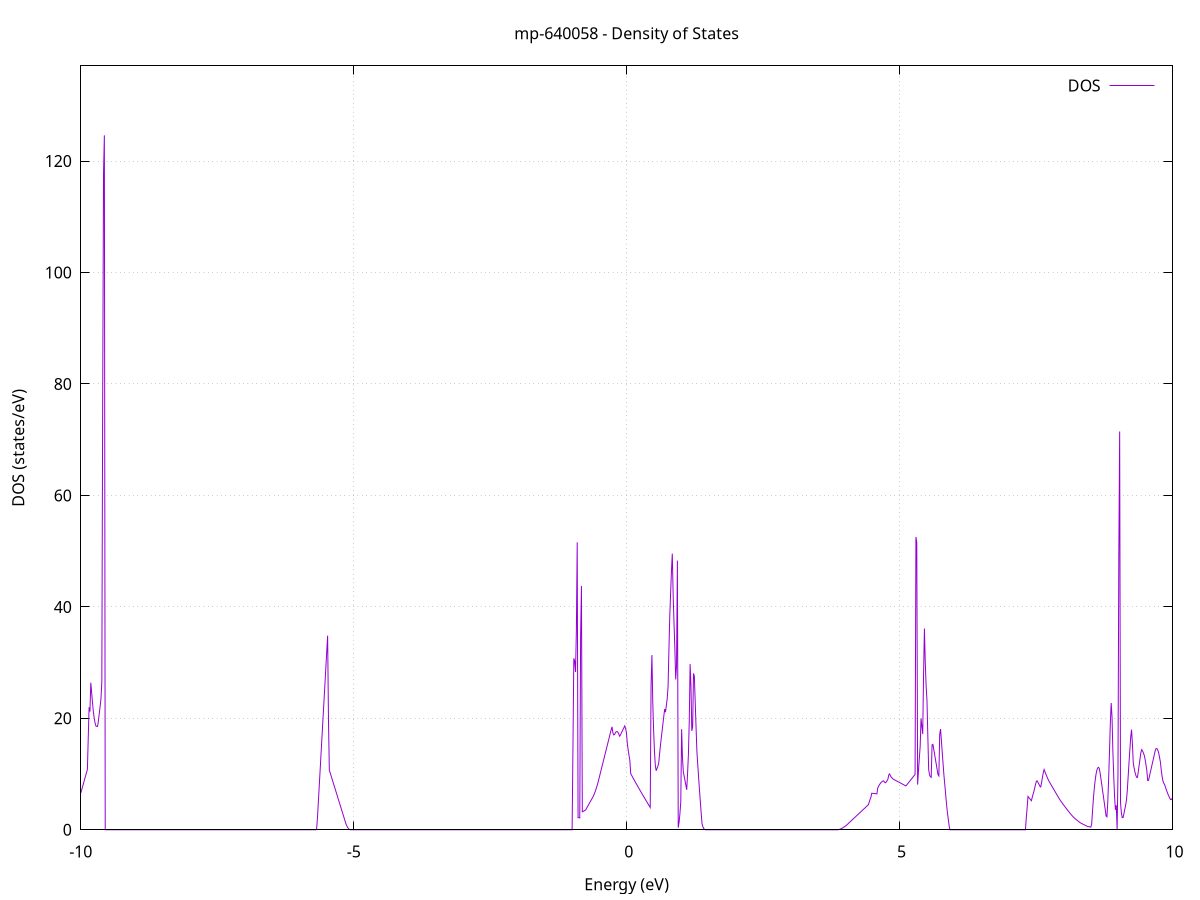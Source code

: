 set title 'mp-640058 - Density of States'
set xlabel 'Energy (eV)'
set ylabel 'DOS (states/eV)'
set grid
set xrange [-10:10]
set yrange [0:137.087]
set xzeroaxis lt -1
set terminal png size 800,600
set output 'mp-640058_dos_gnuplot.png'
plot '-' using 1:2 with lines title 'DOS'
-16.022200 0.000000
-16.006600 0.000000
-15.991100 0.000000
-15.975500 0.000000
-15.959900 0.000000
-15.944400 0.000000
-15.928800 0.000000
-15.913300 0.000000
-15.897700 0.000000
-15.882200 0.000000
-15.866600 0.000000
-15.851100 0.000000
-15.835500 0.000000
-15.820000 0.000000
-15.804400 0.000000
-15.788900 0.000000
-15.773300 0.000000
-15.757800 0.000000
-15.742200 0.000000
-15.726700 0.000000
-15.711100 0.000000
-15.695600 0.000000
-15.680000 0.000000
-15.664500 0.000000
-15.648900 0.000000
-15.633400 0.000000
-15.617800 0.000000
-15.602300 0.000000
-15.586700 0.000000
-15.571100 0.000000
-15.555600 0.000000
-15.540000 0.000000
-15.524500 0.000000
-15.508900 0.000000
-15.493400 0.000000
-15.477800 0.000000
-15.462300 0.000000
-15.446700 0.000000
-15.431200 0.000000
-15.415600 0.000000
-15.400100 0.000000
-15.384500 0.000000
-15.369000 0.000000
-15.353400 0.000000
-15.337900 0.000000
-15.322300 0.000000
-15.306800 0.000000
-15.291200 0.000000
-15.275700 0.000000
-15.260100 0.000000
-15.244600 0.000000
-15.229000 0.000000
-15.213500 0.000000
-15.197900 0.000000
-15.182300 0.000000
-15.166800 0.000000
-15.151200 0.000000
-15.135700 0.000000
-15.120100 0.000000
-15.104600 0.000000
-15.089000 0.000000
-15.073500 0.000000
-15.057900 0.000000
-15.042400 0.000000
-15.026800 0.000000
-15.011300 0.000000
-14.995700 0.000000
-14.980200 0.000000
-14.964600 0.000000
-14.949100 0.000000
-14.933500 0.000000
-14.918000 0.000000
-14.902400 0.000000
-14.886900 0.000000
-14.871300 0.000000
-14.855800 0.000000
-14.840200 0.000000
-14.824600 0.000000
-14.809100 0.000000
-14.793500 0.000000
-14.778000 0.000000
-14.762400 0.000000
-14.746900 0.000000
-14.731300 0.000000
-14.715800 0.000000
-14.700200 0.000000
-14.684700 0.000000
-14.669100 0.000000
-14.653600 0.000000
-14.638000 0.000000
-14.622500 0.000000
-14.606900 340.715000
-14.591400 213.212300
-14.575800 320.859200
-14.560300 319.865300
-14.544700 0.000000
-14.529200 0.000000
-14.513600 0.000000
-14.498100 0.000000
-14.482500 0.000000
-14.467000 0.000000
-14.451400 0.000000
-14.435800 0.000000
-14.420300 0.000000
-14.404700 0.000000
-14.389200 0.000000
-14.373600 0.000000
-14.358100 0.000000
-14.342500 0.000000
-14.327000 0.000000
-14.311400 0.000000
-14.295900 0.000000
-14.280300 0.000000
-14.264800 0.000000
-14.249200 0.000000
-14.233700 0.000000
-14.218100 0.000000
-14.202600 0.000000
-14.187000 0.000000
-14.171500 0.000000
-14.155900 0.000000
-14.140400 0.000000
-14.124800 0.000000
-14.109300 0.000000
-14.093700 0.000000
-14.078200 0.000000
-14.062600 0.000000
-14.047000 0.000000
-14.031500 0.000000
-14.015900 0.000000
-14.000400 0.000000
-13.984800 0.000000
-13.969300 0.000000
-13.953700 0.000000
-13.938200 0.000000
-13.922600 0.000000
-13.907100 0.000000
-13.891500 0.000000
-13.876000 0.000000
-13.860400 0.000000
-13.844900 0.000000
-13.829300 0.000000
-13.813800 0.000000
-13.798200 0.000000
-13.782700 0.000000
-13.767100 0.000000
-13.751600 0.000000
-13.736000 0.000000
-13.720500 0.000000
-13.704900 0.000000
-13.689400 0.000000
-13.673800 0.000000
-13.658200 0.000000
-13.642700 0.000000
-13.627100 0.000000
-13.611600 0.000000
-13.596000 0.000000
-13.580500 0.000000
-13.564900 0.000000
-13.549400 0.000000
-13.533800 0.000000
-13.518300 0.000000
-13.502700 0.000000
-13.487200 0.000000
-13.471600 0.000000
-13.456100 0.000000
-13.440500 0.000000
-13.425000 0.000000
-13.409400 0.000000
-13.393900 0.000000
-13.378300 0.000000
-13.362800 0.000000
-13.347200 0.000000
-13.331700 0.000000
-13.316100 0.000000
-13.300600 0.000000
-13.285000 0.000000
-13.269400 0.000000
-13.253900 0.000000
-13.238300 0.000000
-13.222800 0.000000
-13.207200 0.000000
-13.191700 0.000000
-13.176100 0.000000
-13.160600 0.000000
-13.145000 0.000000
-13.129500 0.000000
-13.113900 0.000000
-13.098400 0.000000
-13.082800 0.000000
-13.067300 0.000000
-13.051700 0.000000
-13.036200 0.000000
-13.020600 0.000000
-13.005100 0.000000
-12.989500 0.000000
-12.974000 0.000000
-12.958400 0.000000
-12.942900 0.000000
-12.927300 0.000000
-12.911800 0.000000
-12.896200 0.000000
-12.880600 0.000000
-12.865100 0.000000
-12.849500 0.000000
-12.834000 0.000000
-12.818400 0.000000
-12.802900 0.000000
-12.787300 0.000000
-12.771800 0.000000
-12.756200 0.000000
-12.740700 0.000000
-12.725100 0.000000
-12.709600 0.000000
-12.694000 0.000000
-12.678500 0.000000
-12.662900 0.000000
-12.647400 0.000000
-12.631800 0.000000
-12.616300 0.000000
-12.600700 0.000000
-12.585200 0.000000
-12.569600 0.000000
-12.554100 0.000000
-12.538500 0.000000
-12.522900 0.000000
-12.507400 0.000000
-12.491800 0.000000
-12.476300 0.000000
-12.460700 0.000000
-12.445200 0.000000
-12.429600 0.000000
-12.414100 0.000000
-12.398500 0.000000
-12.383000 0.000000
-12.367400 0.000000
-12.351900 0.000000
-12.336300 0.000000
-12.320800 0.000000
-12.305200 0.000000
-12.289700 0.000000
-12.274100 0.000000
-12.258600 0.000000
-12.243000 0.000000
-12.227500 0.000000
-12.211900 0.000000
-12.196400 0.000000
-12.180800 0.000000
-12.165300 0.000000
-12.149700 0.000000
-12.134100 0.000000
-12.118600 0.000000
-12.103000 0.000000
-12.087500 0.000000
-12.071900 0.000000
-12.056400 0.000000
-12.040800 0.000000
-12.025300 0.000000
-12.009700 0.000000
-11.994200 0.000000
-11.978600 0.000000
-11.963100 0.000000
-11.947500 0.000000
-11.932000 0.000000
-11.916400 0.000000
-11.900900 0.000000
-11.885300 0.000000
-11.869800 0.000000
-11.854200 0.000000
-11.838700 0.000000
-11.823100 0.000000
-11.807600 0.000000
-11.792000 0.000000
-11.776500 0.000000
-11.760900 0.000000
-11.745300 0.000000
-11.729800 0.000000
-11.714200 0.000000
-11.698700 0.000000
-11.683100 0.000000
-11.667600 0.000000
-11.652000 0.000000
-11.636500 0.000000
-11.620900 0.000000
-11.605400 0.000000
-11.589800 0.000000
-11.574300 0.000000
-11.558700 0.000000
-11.543200 0.000000
-11.527600 0.000000
-11.512100 0.000000
-11.496500 0.000000
-11.481000 0.000000
-11.465400 0.000000
-11.449900 0.000000
-11.434300 0.000000
-11.418800 0.000000
-11.403200 0.000000
-11.387700 0.000000
-11.372100 0.000000
-11.356500 0.000000
-11.341000 0.000000
-11.325400 0.000000
-11.309900 0.000000
-11.294300 0.000000
-11.278800 0.000000
-11.263200 0.000000
-11.247700 0.000000
-11.232100 0.000000
-11.216600 0.000000
-11.201000 0.000000
-11.185500 0.000000
-11.169900 0.000000
-11.154400 0.000000
-11.138800 0.000000
-11.123300 0.000000
-11.107700 0.000000
-11.092200 0.000000
-11.076600 0.000000
-11.061100 0.000000
-11.045500 0.000000
-11.030000 0.000000
-11.014400 0.000000
-10.998900 0.000000
-10.983300 0.000000
-10.967700 0.000000
-10.952200 0.000000
-10.936600 0.000000
-10.921100 0.000000
-10.905500 0.000000
-10.890000 0.000000
-10.874400 0.000000
-10.858900 0.000000
-10.843300 0.000000
-10.827800 0.000000
-10.812200 0.000000
-10.796700 0.000000
-10.781100 0.000000
-10.765600 0.000000
-10.750000 0.000000
-10.734500 0.000000
-10.718900 0.000000
-10.703400 0.000000
-10.687800 0.000000
-10.672300 0.000000
-10.656700 0.000000
-10.641200 0.000000
-10.625600 0.000000
-10.610000 0.000000
-10.594500 0.000000
-10.578900 0.000000
-10.563400 0.000000
-10.547800 0.000000
-10.532300 0.000000
-10.516700 0.000000
-10.501200 0.000000
-10.485600 0.000000
-10.470100 0.000000
-10.454500 0.000000
-10.439000 0.000000
-10.423400 0.000000
-10.407900 0.000000
-10.392300 0.000000
-10.376800 0.000000
-10.361200 0.000000
-10.345700 0.000000
-10.330100 0.000000
-10.314600 0.000000
-10.299000 0.000000
-10.283500 0.000000
-10.267900 0.000000
-10.252400 0.000000
-10.236800 0.000000
-10.221200 0.009400
-10.205700 0.166100
-10.190100 0.380100
-10.174600 0.697700
-10.159000 1.081800
-10.143500 1.598500
-10.127900 2.140600
-10.112400 2.682800
-10.096800 3.225000
-10.081300 3.767200
-10.065700 4.309500
-10.050200 4.851800
-10.034600 5.394200
-10.019100 5.936600
-10.003500 6.479100
-9.988000 7.021600
-9.972400 7.564200
-9.956900 8.106800
-9.941300 8.649500
-9.925800 9.192200
-9.910200 9.735000
-9.894700 10.277800
-9.879100 10.820700
-9.863600 16.465700
-9.848000 21.974600
-9.832400 21.214500
-9.816900 26.386900
-9.801300 24.622900
-9.785800 22.858700
-9.770200 21.230800
-9.754700 20.089000
-9.739100 19.211200
-9.723600 18.640800
-9.708000 18.541300
-9.692500 18.547200
-9.676900 19.565900
-9.661400 20.864600
-9.645800 22.168700
-9.630300 23.478200
-9.614700 26.509400
-9.599200 76.275800
-9.583600 117.844800
-9.568100 124.624400
-9.552500 0.000000
-9.537000 0.000000
-9.521400 0.000000
-9.505900 0.000000
-9.490300 0.000000
-9.474800 0.000000
-9.459200 0.000000
-9.443600 0.000000
-9.428100 0.000000
-9.412500 0.000000
-9.397000 0.000000
-9.381400 0.000000
-9.365900 0.000000
-9.350300 0.000000
-9.334800 0.000000
-9.319200 0.000000
-9.303700 0.000000
-9.288100 0.000000
-9.272600 0.000000
-9.257000 0.000000
-9.241500 0.000000
-9.225900 0.000000
-9.210400 0.000000
-9.194800 0.000000
-9.179300 0.000000
-9.163700 0.000000
-9.148200 0.000000
-9.132600 0.000000
-9.117100 0.000000
-9.101500 0.000000
-9.086000 0.000000
-9.070400 0.000000
-9.054800 0.000000
-9.039300 0.000000
-9.023700 0.000000
-9.008200 0.000000
-8.992600 0.000000
-8.977100 0.000000
-8.961500 0.000000
-8.946000 0.000000
-8.930400 0.000000
-8.914900 0.000000
-8.899300 0.000000
-8.883800 0.000000
-8.868200 0.000000
-8.852700 0.000000
-8.837100 0.000000
-8.821600 0.000000
-8.806000 0.000000
-8.790500 0.000000
-8.774900 0.000000
-8.759400 0.000000
-8.743800 0.000000
-8.728300 0.000000
-8.712700 0.000000
-8.697100 0.000000
-8.681600 0.000000
-8.666000 0.000000
-8.650500 0.000000
-8.634900 0.000000
-8.619400 0.000000
-8.603800 0.000000
-8.588300 0.000000
-8.572700 0.000000
-8.557200 0.000000
-8.541600 0.000000
-8.526100 0.000000
-8.510500 0.000000
-8.495000 0.000000
-8.479400 0.000000
-8.463900 0.000000
-8.448300 0.000000
-8.432800 0.000000
-8.417200 0.000000
-8.401700 0.000000
-8.386100 0.000000
-8.370600 0.000000
-8.355000 0.000000
-8.339500 0.000000
-8.323900 0.000000
-8.308300 0.000000
-8.292800 0.000000
-8.277200 0.000000
-8.261700 0.000000
-8.246100 0.000000
-8.230600 0.000000
-8.215000 0.000000
-8.199500 0.000000
-8.183900 0.000000
-8.168400 0.000000
-8.152800 0.000000
-8.137300 0.000000
-8.121700 0.000000
-8.106200 0.000000
-8.090600 0.000000
-8.075100 0.000000
-8.059500 0.000000
-8.044000 0.000000
-8.028400 0.000000
-8.012900 0.000000
-7.997300 0.000000
-7.981800 0.000000
-7.966200 0.000000
-7.950700 0.000000
-7.935100 0.000000
-7.919500 0.000000
-7.904000 0.000000
-7.888400 0.000000
-7.872900 0.000000
-7.857300 0.000000
-7.841800 0.000000
-7.826200 0.000000
-7.810700 0.000000
-7.795100 0.000000
-7.779600 0.000000
-7.764000 0.000000
-7.748500 0.000000
-7.732900 0.000000
-7.717400 0.000000
-7.701800 0.000000
-7.686300 0.000000
-7.670700 0.000000
-7.655200 0.000000
-7.639600 0.000000
-7.624100 0.000000
-7.608500 0.000000
-7.593000 0.000000
-7.577400 0.000000
-7.561900 0.000000
-7.546300 0.000000
-7.530700 0.000000
-7.515200 0.000000
-7.499600 0.000000
-7.484100 0.000000
-7.468500 0.000000
-7.453000 0.000000
-7.437400 0.000000
-7.421900 0.000000
-7.406300 0.000000
-7.390800 0.000000
-7.375200 0.000000
-7.359700 0.000000
-7.344100 0.000000
-7.328600 0.000000
-7.313000 0.000000
-7.297500 0.000000
-7.281900 0.000000
-7.266400 0.000000
-7.250800 0.000000
-7.235300 0.000000
-7.219700 0.000000
-7.204200 0.000000
-7.188600 0.000000
-7.173100 0.000000
-7.157500 0.000000
-7.141900 0.000000
-7.126400 0.000000
-7.110800 0.000000
-7.095300 0.000000
-7.079700 0.000000
-7.064200 0.000000
-7.048600 0.000000
-7.033100 0.000000
-7.017500 0.000000
-7.002000 0.000000
-6.986400 0.000000
-6.970900 0.000000
-6.955300 0.000000
-6.939800 0.000000
-6.924200 0.000000
-6.908700 0.000000
-6.893100 0.000000
-6.877600 0.000000
-6.862000 0.000000
-6.846500 0.000000
-6.830900 0.000000
-6.815400 0.000000
-6.799800 0.000000
-6.784200 0.000000
-6.768700 0.000000
-6.753100 0.000000
-6.737600 0.000000
-6.722000 0.000000
-6.706500 0.000000
-6.690900 0.000000
-6.675400 0.000000
-6.659800 0.000000
-6.644300 0.000000
-6.628700 0.000000
-6.613200 0.000000
-6.597600 0.000000
-6.582100 0.000000
-6.566500 0.000000
-6.551000 0.000000
-6.535400 0.000000
-6.519900 0.000000
-6.504300 0.000000
-6.488800 0.000000
-6.473200 0.000000
-6.457700 0.000000
-6.442100 0.000000
-6.426600 0.000000
-6.411000 0.000000
-6.395400 0.000000
-6.379900 0.000000
-6.364300 0.000000
-6.348800 0.000000
-6.333200 0.000000
-6.317700 0.000000
-6.302100 0.000000
-6.286600 0.000000
-6.271000 0.000000
-6.255500 0.000000
-6.239900 0.000000
-6.224400 0.000000
-6.208800 0.000000
-6.193300 0.000000
-6.177700 0.000000
-6.162200 0.000000
-6.146600 0.000000
-6.131100 0.000000
-6.115500 0.000000
-6.100000 0.000000
-6.084400 0.000000
-6.068900 0.000000
-6.053300 0.000000
-6.037800 0.000000
-6.022200 0.000000
-6.006600 0.000000
-5.991100 0.000000
-5.975500 0.000000
-5.960000 0.000000
-5.944400 0.000000
-5.928900 0.000000
-5.913300 0.000000
-5.897800 0.000000
-5.882200 0.000000
-5.866700 0.000000
-5.851100 0.000000
-5.835600 0.000000
-5.820000 0.000000
-5.804500 0.000000
-5.788900 0.000000
-5.773400 0.000000
-5.757800 0.000000
-5.742300 0.000000
-5.726700 0.000000
-5.711200 0.000000
-5.695600 0.000000
-5.680100 0.133400
-5.664500 2.073100
-5.649000 4.803900
-5.633400 7.534700
-5.617800 10.265400
-5.602300 12.996200
-5.586700 15.726900
-5.571200 18.457700
-5.555600 21.188400
-5.540100 23.919200
-5.524500 26.649900
-5.509000 29.380700
-5.493400 32.111400
-5.477900 34.842200
-5.462300 19.597200
-5.446800 10.710400
-5.431200 10.217100
-5.415700 9.723700
-5.400100 9.230500
-5.384600 8.737300
-5.369000 8.244200
-5.353500 7.751100
-5.337900 7.258100
-5.322400 6.765200
-5.306800 6.272300
-5.291300 5.779500
-5.275700 5.286700
-5.260200 4.794000
-5.244600 4.301400
-5.229000 3.808800
-5.213500 3.316300
-5.197900 2.823900
-5.182400 2.331500
-5.166800 1.839200
-5.151300 1.346900
-5.135700 0.889900
-5.120200 0.586500
-5.104600 0.320400
-5.089100 0.143100
-5.073500 0.020400
-5.058000 0.000000
-5.042400 0.000000
-5.026900 0.000000
-5.011300 0.000000
-4.995800 0.000000
-4.980200 0.000000
-4.964700 0.000000
-4.949100 0.000000
-4.933600 0.000000
-4.918000 0.000000
-4.902500 0.000000
-4.886900 0.000000
-4.871400 0.000000
-4.855800 0.000000
-4.840200 0.000000
-4.824700 0.000000
-4.809100 0.000000
-4.793600 0.000000
-4.778000 0.000000
-4.762500 0.000000
-4.746900 0.000000
-4.731400 0.000000
-4.715800 0.000000
-4.700300 0.000000
-4.684700 0.000000
-4.669200 0.000000
-4.653600 0.000000
-4.638100 0.000000
-4.622500 0.000000
-4.607000 0.000000
-4.591400 0.000000
-4.575900 0.000000
-4.560300 0.000000
-4.544800 0.000000
-4.529200 0.000000
-4.513700 0.000000
-4.498100 0.000000
-4.482500 0.000000
-4.467000 0.000000
-4.451400 0.000000
-4.435900 0.000000
-4.420300 0.000000
-4.404800 0.000000
-4.389200 0.000000
-4.373700 0.000000
-4.358100 0.000000
-4.342600 0.000000
-4.327000 0.000000
-4.311500 0.000000
-4.295900 0.000000
-4.280400 0.000000
-4.264800 0.000000
-4.249300 0.000000
-4.233700 0.000000
-4.218200 0.000000
-4.202600 0.000000
-4.187100 0.000000
-4.171500 0.000000
-4.156000 0.000000
-4.140400 0.000000
-4.124900 0.000000
-4.109300 0.000000
-4.093700 0.000000
-4.078200 0.000000
-4.062600 0.000000
-4.047100 0.000000
-4.031500 0.000000
-4.016000 0.000000
-4.000400 0.000000
-3.984900 0.000000
-3.969300 0.000000
-3.953800 0.000000
-3.938200 0.000000
-3.922700 0.000000
-3.907100 0.000000
-3.891600 0.000000
-3.876000 0.000000
-3.860500 0.000000
-3.844900 0.000000
-3.829400 0.000000
-3.813800 0.000000
-3.798300 0.000000
-3.782700 0.000000
-3.767200 0.000000
-3.751600 0.000000
-3.736100 0.000000
-3.720500 0.000000
-3.704900 0.000000
-3.689400 0.000000
-3.673800 0.000000
-3.658300 0.000000
-3.642700 0.000000
-3.627200 0.000000
-3.611600 0.000000
-3.596100 0.000000
-3.580500 0.000000
-3.565000 0.000000
-3.549400 0.000000
-3.533900 0.000000
-3.518300 0.000000
-3.502800 0.000000
-3.487200 0.000000
-3.471700 0.000000
-3.456100 0.000000
-3.440600 0.000000
-3.425000 0.000000
-3.409500 0.000000
-3.393900 0.000000
-3.378400 0.000000
-3.362800 0.000000
-3.347300 0.000000
-3.331700 0.000000
-3.316100 0.000000
-3.300600 0.000000
-3.285000 0.000000
-3.269500 0.000000
-3.253900 0.000000
-3.238400 0.000000
-3.222800 0.000000
-3.207300 0.000000
-3.191700 0.000000
-3.176200 0.000000
-3.160600 0.000000
-3.145100 0.000000
-3.129500 0.000000
-3.114000 0.000000
-3.098400 0.000000
-3.082900 0.000000
-3.067300 0.000000
-3.051800 0.000000
-3.036200 0.000000
-3.020700 0.000000
-3.005100 0.000000
-2.989600 0.000000
-2.974000 0.000000
-2.958500 0.000000
-2.942900 0.000000
-2.927300 0.000000
-2.911800 0.000000
-2.896200 0.000000
-2.880700 0.000000
-2.865100 0.000000
-2.849600 0.000000
-2.834000 0.000000
-2.818500 0.000000
-2.802900 0.000000
-2.787400 0.000000
-2.771800 0.000000
-2.756300 0.000000
-2.740700 0.000000
-2.725200 0.000000
-2.709600 0.000000
-2.694100 0.000000
-2.678500 0.000000
-2.663000 0.000000
-2.647400 0.000000
-2.631900 0.000000
-2.616300 0.000000
-2.600800 0.000000
-2.585200 0.000000
-2.569600 0.000000
-2.554100 0.000000
-2.538500 0.000000
-2.523000 0.000000
-2.507400 0.000000
-2.491900 0.000000
-2.476300 0.000000
-2.460800 0.000000
-2.445200 0.000000
-2.429700 0.000000
-2.414100 0.000000
-2.398600 0.000000
-2.383000 0.000000
-2.367500 0.000000
-2.351900 0.000000
-2.336400 0.000000
-2.320800 0.000000
-2.305300 0.000000
-2.289700 0.000000
-2.274200 0.000000
-2.258600 0.000000
-2.243100 0.000000
-2.227500 0.000000
-2.212000 0.000000
-2.196400 0.000000
-2.180800 0.000000
-2.165300 0.000000
-2.149700 0.000000
-2.134200 0.000000
-2.118600 0.000000
-2.103100 0.000000
-2.087500 0.000000
-2.072000 0.000000
-2.056400 0.000000
-2.040900 0.000000
-2.025300 0.000000
-2.009800 0.000000
-1.994200 0.000000
-1.978700 0.000000
-1.963100 0.000000
-1.947600 0.000000
-1.932000 0.000000
-1.916500 0.000000
-1.900900 0.000000
-1.885400 0.000000
-1.869800 0.000000
-1.854300 0.000000
-1.838700 0.000000
-1.823200 0.000000
-1.807600 0.000000
-1.792000 0.000000
-1.776500 0.000000
-1.760900 0.000000
-1.745400 0.000000
-1.729800 0.000000
-1.714300 0.000000
-1.698700 0.000000
-1.683200 0.000000
-1.667600 0.000000
-1.652100 0.000000
-1.636500 0.000000
-1.621000 0.000000
-1.605400 0.000000
-1.589900 0.000000
-1.574300 0.000000
-1.558800 0.000000
-1.543200 0.000000
-1.527700 0.000000
-1.512100 0.000000
-1.496600 0.000000
-1.481000 0.000000
-1.465500 0.000000
-1.449900 0.000000
-1.434400 0.000000
-1.418800 0.000000
-1.403200 0.000000
-1.387700 0.000000
-1.372100 0.000000
-1.356600 0.000000
-1.341000 0.000000
-1.325500 0.000000
-1.309900 0.000000
-1.294400 0.000000
-1.278800 0.000000
-1.263300 0.000000
-1.247700 0.000000
-1.232200 0.000000
-1.216600 0.000000
-1.201100 0.000000
-1.185500 0.000000
-1.170000 0.000000
-1.154400 0.000000
-1.138900 0.000000
-1.123300 0.000000
-1.107800 0.000000
-1.092200 0.000000
-1.076700 0.000000
-1.061100 0.000000
-1.045600 0.000000
-1.030000 0.000000
-1.014400 0.000000
-0.998900 0.000000
-0.983300 15.047100
-0.967800 30.769700
-0.952200 30.275200
-0.936700 28.318600
-0.921100 35.659100
-0.905600 51.577900
-0.890000 2.189800
-0.874500 2.158700
-0.858900 2.127600
-0.843400 34.897200
-0.827800 43.759900
-0.812300 3.233100
-0.796700 3.309500
-0.781200 3.385900
-0.765600 3.462300
-0.750100 3.578800
-0.734500 3.850500
-0.719000 4.122200
-0.703400 4.393900
-0.687900 4.665400
-0.672300 4.936800
-0.656700 5.208100
-0.641200 5.479400
-0.625600 5.750600
-0.610100 6.021600
-0.594500 6.400900
-0.579000 6.780600
-0.563400 7.224100
-0.547900 7.717700
-0.532300 8.211200
-0.516800 8.799200
-0.501200 9.410000
-0.485700 10.020700
-0.470100 10.631200
-0.454600 11.241700
-0.439000 11.852000
-0.423500 12.462200
-0.407900 13.072300
-0.392400 13.682300
-0.376800 14.292200
-0.361300 14.901900
-0.345700 15.511500
-0.330200 16.121100
-0.314600 16.730500
-0.299100 17.339700
-0.283500 17.948900
-0.267900 18.473700
-0.252400 17.416900
-0.236800 17.021800
-0.221300 17.084300
-0.205700 17.426900
-0.190200 17.601400
-0.174600 17.616100
-0.159100 17.470900
-0.143500 17.166000
-0.128000 16.794000
-0.112400 17.047600
-0.096900 17.366100
-0.081300 17.684500
-0.065800 18.002900
-0.050200 18.321300
-0.034700 18.639700
-0.019100 18.194500
-0.003600 17.404200
0.012000 15.532600
0.027500 14.360600
0.043100 13.345000
0.058600 12.483200
0.074200 10.086400
0.089700 9.802700
0.105300 9.519000
0.120900 9.237700
0.136400 8.961700
0.152000 8.687900
0.167500 8.416400
0.183100 8.147100
0.198600 7.879800
0.214200 7.613400
0.229700 7.348100
0.245300 7.083800
0.260800 6.820600
0.276400 6.558500
0.291900 6.297400
0.307500 6.037400
0.323000 5.778400
0.338600 5.521200
0.354100 5.268200
0.369700 5.015200
0.385200 4.762200
0.400800 4.509200
0.416300 4.256100
0.431900 4.003100
0.447400 25.910500
0.463000 31.356600
0.478500 22.900700
0.494100 17.885100
0.509700 14.107300
0.525200 11.568100
0.540800 10.587600
0.556300 11.009900
0.571900 11.428000
0.587400 11.922700
0.603000 13.606400
0.618500 15.056100
0.634100 16.428100
0.649600 17.749300
0.665200 19.061100
0.680700 20.361400
0.696300 21.668700
0.711800 21.101500
0.727400 22.319400
0.742900 23.531900
0.758500 25.626000
0.774000 32.050800
0.789600 38.229100
0.805100 42.326300
0.820700 46.352000
0.836200 49.552400
0.851800 42.257300
0.867300 37.192000
0.882900 32.734500
0.898500 26.974700
0.914000 29.507800
0.929600 48.306200
0.945100 0.382700
0.960700 1.348600
0.976200 2.903500
0.991800 5.047400
1.007300 18.044900
1.022900 12.877300
1.038400 10.417100
1.054000 9.604400
1.069500 8.798900
1.085100 7.991400
1.100600 7.182000
1.116200 10.115300
1.131700 13.541500
1.147300 19.609200
1.162800 29.735400
1.178400 25.704200
1.193900 17.750700
1.209500 18.488700
1.225000 28.062500
1.240600 27.553700
1.256200 22.917600
1.271700 18.352100
1.287300 13.994700
1.302800 11.653700
1.318400 9.394400
1.333900 7.216900
1.349500 5.118600
1.365000 3.079000
1.380600 1.114400
1.396100 0.550900
1.411700 0.258100
1.427200 0.042000
1.442800 0.000000
1.458300 0.000000
1.473900 0.000000
1.489400 0.000000
1.505000 0.000000
1.520500 0.000000
1.536100 0.000000
1.551600 0.000000
1.567200 0.000000
1.582700 0.000000
1.598300 0.000000
1.613800 0.000000
1.629400 0.000000
1.645000 0.000000
1.660500 0.000000
1.676100 0.000000
1.691600 0.000000
1.707200 0.000000
1.722700 0.000000
1.738300 0.000000
1.753800 0.000000
1.769400 0.000000
1.784900 0.000000
1.800500 0.000000
1.816000 0.000000
1.831600 0.000000
1.847100 0.000000
1.862700 0.000000
1.878200 0.000000
1.893800 0.000000
1.909300 0.000000
1.924900 0.000000
1.940400 0.000000
1.956000 0.000000
1.971500 0.000000
1.987100 0.000000
2.002600 0.000000
2.018200 0.000000
2.033800 0.000000
2.049300 0.000000
2.064900 0.000000
2.080400 0.000000
2.096000 0.000000
2.111500 0.000000
2.127100 0.000000
2.142600 0.000000
2.158200 0.000000
2.173700 0.000000
2.189300 0.000000
2.204800 0.000000
2.220400 0.000000
2.235900 0.000000
2.251500 0.000000
2.267000 0.000000
2.282600 0.000000
2.298100 0.000000
2.313700 0.000000
2.329200 0.000000
2.344800 0.000000
2.360300 0.000000
2.375900 0.000000
2.391400 0.000000
2.407000 0.000000
2.422600 0.000000
2.438100 0.000000
2.453700 0.000000
2.469200 0.000000
2.484800 0.000000
2.500300 0.000000
2.515900 0.000000
2.531400 0.000000
2.547000 0.000000
2.562500 0.000000
2.578100 0.000000
2.593600 0.000000
2.609200 0.000000
2.624700 0.000000
2.640300 0.000000
2.655800 0.000000
2.671400 0.000000
2.686900 0.000000
2.702500 0.000000
2.718000 0.000000
2.733600 0.000000
2.749100 0.000000
2.764700 0.000000
2.780200 0.000000
2.795800 0.000000
2.811400 0.000000
2.826900 0.000000
2.842500 0.000000
2.858000 0.000000
2.873600 0.000000
2.889100 0.000000
2.904700 0.000000
2.920200 0.000000
2.935800 0.000000
2.951300 0.000000
2.966900 0.000000
2.982400 0.000000
2.998000 0.000000
3.013500 0.000000
3.029100 0.000000
3.044600 0.000000
3.060200 0.000000
3.075700 0.000000
3.091300 0.000000
3.106800 0.000000
3.122400 0.000000
3.137900 0.000000
3.153500 0.000000
3.169000 0.000000
3.184600 0.000000
3.200200 0.000000
3.215700 0.000000
3.231300 0.000000
3.246800 0.000000
3.262400 0.000000
3.277900 0.000000
3.293500 0.000000
3.309000 0.000000
3.324600 0.000000
3.340100 0.000000
3.355700 0.000000
3.371200 0.000000
3.386800 0.000000
3.402300 0.000000
3.417900 0.000000
3.433400 0.000000
3.449000 0.000000
3.464500 0.000000
3.480100 0.000000
3.495600 0.000000
3.511200 0.000000
3.526700 0.000000
3.542300 0.000000
3.557900 0.000000
3.573400 0.000000
3.589000 0.000000
3.604500 0.000000
3.620100 0.000000
3.635600 0.000000
3.651200 0.000000
3.666700 0.000000
3.682300 0.000000
3.697800 0.000000
3.713400 0.000000
3.728900 0.000000
3.744500 0.000000
3.760000 0.000000
3.775600 0.000000
3.791100 0.000000
3.806700 0.000000
3.822200 0.000000
3.837800 0.000000
3.853300 0.000000
3.868900 0.000000
3.884400 0.027700
3.900000 0.073900
3.915500 0.135300
3.931100 0.204300
3.946700 0.280600
3.962200 0.364400
3.977800 0.467700
3.993300 0.574600
4.008900 0.681300
4.024400 0.793700
4.040000 0.928200
4.055500 1.071400
4.071100 1.214500
4.086600 1.357500
4.102200 1.500500
4.117700 1.643500
4.133300 1.786400
4.148800 1.929200
4.164400 2.072000
4.179900 2.214700
4.195500 2.357400
4.211000 2.500100
4.226600 2.642600
4.242100 2.785200
4.257700 2.927700
4.273200 3.070100
4.288800 3.212500
4.304300 3.354800
4.319900 3.497100
4.335500 3.639300
4.351000 3.781500
4.366600 3.923600
4.382100 4.065700
4.397700 4.207700
4.413200 4.349700
4.428800 4.491600
4.444300 4.977500
4.459900 5.452000
4.475400 5.844100
4.491000 6.557100
4.506500 6.539600
4.522100 6.522100
4.537600 6.504500
4.553200 6.486800
4.568700 6.469200
4.584300 6.451700
4.599800 7.477900
4.615400 7.797800
4.630900 8.073700
4.646500 8.305600
4.662000 8.493500
4.677600 8.637500
4.693100 8.737400
4.708700 8.774300
4.724300 8.538300
4.739800 8.435300
4.755400 8.578800
4.770900 8.795300
4.786500 9.084900
4.802000 9.831200
4.817600 10.033600
4.833100 9.676000
4.848700 9.430500
4.864200 9.265400
4.879800 9.114900
4.895300 9.027700
4.910900 8.946700
4.926400 8.865400
4.942000 8.784000
4.957500 8.702500
4.973100 8.620800
4.988600 8.538900
5.004200 8.456800
5.019700 8.374600
5.035300 8.292200
5.050800 8.209600
5.066400 8.126900
5.081900 8.044000
5.097500 7.961000
5.113100 7.877800
5.128600 8.013700
5.144200 8.206100
5.159700 8.398400
5.175300 8.590700
5.190800 8.783000
5.206400 8.975200
5.221900 9.167400
5.237500 9.359600
5.253000 9.551700
5.268600 9.743900
5.284100 9.936000
5.299700 52.545300
5.315200 51.603000
5.330800 8.105200
5.346300 10.562000
5.361900 12.850700
5.377400 14.971300
5.393000 19.986100
5.408500 18.588100
5.424100 17.183100
5.439600 27.940100
5.455200 36.110900
5.470800 29.987000
5.486300 25.852800
5.501900 23.288200
5.517400 16.916600
5.533000 10.830400
5.548500 9.852600
5.564100 9.516200
5.579600 9.418200
5.595200 15.237400
5.610700 15.327100
5.626300 14.424300
5.641800 13.521400
5.657400 12.618300
5.672900 11.715200
5.688500 10.811900
5.704000 9.908500
5.719600 9.660600
5.735100 17.118400
5.750700 18.075400
5.766200 15.983100
5.781800 13.889600
5.797300 11.794900
5.812900 9.777900
5.828400 8.087900
5.844000 6.396700
5.859600 4.704400
5.875100 3.185300
5.890700 2.017000
5.906200 0.847600
5.921800 0.000000
5.937300 0.000000
5.952900 0.000000
5.968400 0.000000
5.984000 0.000000
5.999500 0.000000
6.015100 0.000000
6.030600 0.000000
6.046200 0.000000
6.061700 0.000000
6.077300 0.000000
6.092800 0.000000
6.108400 0.000000
6.123900 0.000000
6.139500 0.000000
6.155000 0.000000
6.170600 0.000000
6.186100 0.000000
6.201700 0.000000
6.217200 0.000000
6.232800 0.000000
6.248400 0.000000
6.263900 0.000000
6.279500 0.000000
6.295000 0.000000
6.310600 0.000000
6.326100 0.000000
6.341700 0.000000
6.357200 0.000000
6.372800 0.000000
6.388300 0.000000
6.403900 0.000000
6.419400 0.000000
6.435000 0.000000
6.450500 0.000000
6.466100 0.000000
6.481600 0.000000
6.497200 0.000000
6.512700 0.000000
6.528300 0.000000
6.543800 0.000000
6.559400 0.000000
6.574900 0.000000
6.590500 0.000000
6.606000 0.000000
6.621600 0.000000
6.637200 0.000000
6.652700 0.000000
6.668300 0.000000
6.683800 0.000000
6.699400 0.000000
6.714900 0.000000
6.730500 0.000000
6.746000 0.000000
6.761600 0.000000
6.777100 0.000000
6.792700 0.000000
6.808200 0.000000
6.823800 0.000000
6.839300 0.000000
6.854900 0.000000
6.870400 0.000000
6.886000 0.000000
6.901500 0.000000
6.917100 0.000000
6.932600 0.000000
6.948200 0.000000
6.963700 0.000000
6.979300 0.000000
6.994800 0.000000
7.010400 0.000000
7.026000 0.000000
7.041500 0.000000
7.057100 0.000000
7.072600 0.000000
7.088200 0.000000
7.103700 0.000000
7.119300 0.000000
7.134800 0.000000
7.150400 0.000000
7.165900 0.000000
7.181500 0.000000
7.197000 0.000000
7.212600 0.000000
7.228100 0.000000
7.243700 0.000000
7.259200 0.000000
7.274800 0.000000
7.290300 0.000000
7.305900 0.000000
7.321400 2.149400
7.337000 3.938500
7.352500 5.980100
7.368100 5.786800
7.383700 5.594100
7.399200 5.401900
7.414800 5.210200
7.430300 5.817000
7.445900 6.389300
7.461400 6.903400
7.477000 7.573800
7.492500 8.191200
7.508100 8.755600
7.523600 8.764500
7.539200 8.451500
7.554700 8.139100
7.570300 7.827500
7.585800 7.687500
7.601400 8.460700
7.616900 9.349300
7.632500 10.246900
7.648000 10.803900
7.663600 10.399300
7.679100 10.005700
7.694700 9.634100
7.710200 9.284400
7.725800 8.956800
7.741300 8.659800
7.756900 8.397100
7.772500 8.134600
7.788000 7.872400
7.803600 7.610500
7.819100 7.348800
7.834700 7.087400
7.850200 6.826200
7.865800 6.565300
7.881300 6.304700
7.896900 6.044300
7.912400 5.784200
7.928000 5.524300
7.943500 5.295700
7.959100 5.079300
7.974600 4.865800
7.990200 4.655100
8.005700 4.447300
8.021300 4.242300
8.036800 4.040300
8.052400 3.841100
8.067900 3.644800
8.083500 3.451300
8.099000 3.260700
8.114600 3.073000
8.130100 2.888200
8.145700 2.705300
8.161300 2.527600
8.176800 2.360000
8.192400 2.202500
8.207900 2.055100
8.223500 1.925800
8.239000 1.805200
8.254600 1.684700
8.270100 1.564100
8.285700 1.443500
8.301200 1.322900
8.316800 1.222200
8.332300 1.144700
8.347900 1.067200
8.363400 0.989700
8.379000 0.912200
8.394500 0.834700
8.410100 0.757100
8.425600 0.679600
8.441200 0.612800
8.456700 0.579100
8.472300 0.545400
8.487800 0.511700
8.503400 0.478100
8.518900 1.007500
8.534500 3.263800
8.550100 5.489600
8.565600 7.262700
8.581200 8.707800
8.596700 9.824800
8.612300 10.613900
8.627800 11.074900
8.643400 11.207900
8.658900 11.012900
8.674500 10.140700
8.690000 9.082600
8.705600 8.005700
8.721100 6.909900
8.736700 5.822500
8.752200 4.722800
8.767800 3.604400
8.783300 2.467100
8.798900 2.325300
8.814400 4.995600
8.830000 9.109000
8.845500 13.904400
8.861100 19.124100
8.876600 22.753300
8.892200 20.253500
8.907700 14.096800
8.923300 9.598200
8.938900 5.932000
8.954400 3.582500
8.970000 4.400800
8.985500 0.000000
9.001100 9.931300
9.016600 49.504000
9.032200 71.481900
9.047700 4.923800
9.063300 3.028200
9.078800 2.192200
9.094400 2.195200
9.109900 2.891300
9.125500 3.652600
9.141000 4.407300
9.156600 5.310300
9.172100 7.074700
9.187700 9.558500
9.203200 12.021500
9.218800 14.369600
9.234300 16.616900
9.249900 17.968900
9.265400 15.479800
9.281000 12.039100
9.296600 11.099500
9.312100 10.350900
9.327700 9.793200
9.343200 9.426500
9.358800 9.394800
9.374300 10.525700
9.389900 11.650700
9.405400 12.764500
9.421000 13.867000
9.436500 14.382900
9.452100 14.126200
9.467600 13.776900
9.483200 13.333900
9.498700 12.624800
9.514300 11.649400
9.529800 10.632300
9.545400 8.857100
9.560900 8.862400
9.576500 9.545200
9.592000 10.225700
9.607600 10.903800
9.623100 11.579500
9.638700 12.252700
9.654200 12.923600
9.669800 13.592000
9.685400 14.258100
9.700900 14.576300
9.716500 14.550300
9.732000 14.270800
9.747600 13.775000
9.763100 12.971400
9.778700 12.138200
9.794200 10.688200
9.809800 9.559300
9.825300 8.757600
9.840900 8.339000
9.856400 8.097100
9.872000 7.628500
9.887500 7.168800
9.903100 6.745000
9.918600 6.357000
9.934200 6.005000
9.949700 5.688900
9.965300 5.408600
9.980800 5.452400
9.996400 5.658100
10.011900 5.865900
10.027500 6.076000
10.043000 6.288400
10.058600 6.513400
10.074200 6.755500
10.089700 7.008700
10.105300 7.272400
10.120800 7.546000
10.136400 7.719400
10.151900 7.672800
10.167500 7.572700
10.183000 7.419100
10.198600 7.247300
10.214100 7.047000
10.229700 6.793300
10.245200 6.486000
10.260800 6.777700
10.276300 13.963800
10.291900 29.306600
10.307400 41.897200
10.323000 22.212300
10.338500 11.584500
10.354100 15.394700
10.369600 18.194800
10.385200 18.219700
10.400700 17.322100
10.416300 18.306000
10.431800 19.112100
10.447400 20.471800
10.463000 21.873400
10.478500 22.910200
10.494100 25.201200
10.509600 24.286300
10.525200 19.282300
10.540700 8.322700
10.556300 9.011900
10.571800 9.696800
10.587400 10.377300
10.602900 11.084600
10.618500 11.586000
10.634000 12.509900
10.649600 13.495400
10.665100 14.542400
10.680700 15.598200
10.696200 16.048800
10.711800 16.590900
10.727300 17.246900
10.742900 15.124400
10.758400 13.152000
10.774000 11.499900
10.789500 9.506600
10.805100 7.120800
10.820600 7.108900
10.836200 9.170500
10.851800 10.971800
10.867300 12.512900
10.882900 12.952000
10.898400 11.291100
10.914000 9.528200
10.929500 7.664200
10.945100 7.108700
10.960600 6.958400
10.976200 6.802900
10.991700 6.642300
11.007300 6.476500
11.022800 6.305600
11.038400 6.129400
11.053900 5.948200
11.069500 5.763100
11.085000 5.586000
11.100600 5.413900
11.116100 5.235500
11.131700 5.050800
11.147200 4.859800
11.162800 4.662500
11.178300 4.822100
11.193900 5.032600
11.209400 5.245000
11.225000 5.464200
11.240600 5.964500
11.256100 6.619600
11.271700 7.255700
11.287200 7.872800
11.302800 8.470700
11.318300 9.050500
11.333900 9.617000
11.349400 10.164400
11.365000 10.692800
11.380500 12.967900
11.396100 14.774900
11.411600 14.237800
11.427200 13.694300
11.442700 13.805900
11.458300 14.350500
11.473800 14.000200
11.489400 13.315600
11.504900 12.774000
11.520500 13.148200
11.536000 12.877200
11.551600 12.054200
11.567100 11.225500
11.582700 10.810500
11.598300 10.787700
11.613800 10.766300
11.629400 10.746000
11.644900 10.727000
11.660500 11.277800
11.676000 12.209800
11.691600 13.663800
11.707100 13.825900
11.722700 13.772800
11.738200 13.647600
11.753800 13.535300
11.769300 13.424200
11.784900 13.314300
11.800400 13.204600
11.816000 13.094900
11.831500 12.985100
11.847100 12.875200
11.862600 12.765300
11.878200 12.655300
11.893700 12.545200
11.909300 12.298600
11.924800 12.009600
11.940400 11.720400
11.955900 11.431100
11.971500 11.141600
11.987100 10.851900
12.002600 10.562100
12.018200 10.272200
12.033700 10.474300
12.049300 10.803300
12.064800 11.092600
12.080400 11.342200
12.095900 11.552000
12.111500 11.722200
12.127000 12.212400
12.142600 12.764000
12.158100 13.255800
12.173700 13.648400
12.189200 13.412700
12.204800 13.102900
12.220300 12.776200
12.235900 12.432400
12.251400 12.071600
12.267000 11.810700
12.282500 11.612600
12.298100 11.241800
12.313600 10.700100
12.329200 10.157400
12.344700 9.613700
12.360300 9.068900
12.375900 8.523200
12.391400 7.976500
12.407000 7.428800
12.422500 6.880000
12.438100 6.330300
12.453600 5.860900
12.469200 5.495900
12.484700 5.492200
12.500300 5.552600
12.515800 5.720600
12.531400 5.901900
12.546900 6.054800
12.562500 6.190600
12.578000 6.309200
12.593600 6.410800
12.609100 6.495200
12.624700 6.562500
12.640200 6.612700
12.655800 6.645800
12.671300 6.795000
12.686900 6.977300
12.702400 7.142800
12.718000 7.291500
12.733500 7.423400
12.749100 7.533700
12.764700 7.608700
12.780200 7.754100
12.795800 8.011700
12.811300 8.308300
12.826900 8.120400
12.842400 7.931700
12.858000 7.742400
12.873500 7.552300
12.889100 7.361500
12.904600 7.283000
12.920200 7.260500
12.935700 7.257100
12.951300 7.273000
12.966800 7.308000
12.982400 7.362200
12.997900 7.435500
13.013500 7.528000
13.029000 7.639700
13.044600 7.770500
13.060100 7.920500
13.075700 8.144100
13.091200 8.672500
13.106800 9.282800
13.122300 9.787900
13.137900 10.485500
13.153500 11.375500
13.169000 12.458100
13.184600 13.560200
13.200100 13.820800
13.215700 14.365700
13.231200 14.480900
13.246800 15.361500
13.262300 15.259800
13.277900 14.608400
13.293400 13.228100
13.309000 11.002200
13.324500 8.502800
13.340100 6.482000
13.355600 4.430100
13.371200 4.598200
13.386700 4.749600
13.402300 4.862000
13.417800 4.935300
13.433400 4.969600
13.448900 4.964900
13.464500 4.779700
13.480000 4.432500
13.495600 4.082300
13.511200 3.729200
13.526700 3.373100
13.542300 3.014000
13.557800 2.652000
13.573400 2.287000
13.588900 1.919100
13.604500 1.548200
13.620000 1.174300
13.635600 0.797500
13.651100 0.417700
13.666700 0.034900
13.682200 0.000000
13.697800 0.000000
13.713300 0.000000
13.728900 0.000000
13.744400 0.000000
13.760000 0.000000
13.775500 0.000000
13.791100 0.000000
13.806600 0.000000
13.822200 0.000000
13.837700 0.000000
13.853300 0.000000
13.868800 0.000000
13.884400 0.000000
13.900000 0.000000
13.915500 0.000000
13.931100 0.000000
13.946600 0.000000
13.962200 0.000000
13.977700 0.000000
13.993300 0.000000
14.008800 0.000000
14.024400 0.000000
14.039900 0.000000
14.055500 0.000000
14.071000 0.000000
14.086600 0.000000
14.102100 0.000000
14.117700 0.000000
14.133200 0.000000
14.148800 0.000000
14.164300 0.000000
14.179900 0.000000
14.195400 0.000000
14.211000 0.000000
14.226500 0.000000
14.242100 0.000000
14.257600 0.000000
14.273200 0.000000
14.288800 0.000000
14.304300 0.000000
14.319900 0.000000
14.335400 0.000000
14.351000 0.000000
14.366500 0.000000
14.382100 0.000000
14.397600 0.000000
14.413200 0.000000
14.428700 0.000000
14.444300 0.000000
14.459800 0.000000
14.475400 0.000000
14.490900 0.000000
14.506500 0.000000
14.522000 0.000000
14.537600 0.000000
14.553100 0.000000
14.568700 0.000000
14.584200 0.000000
14.599800 0.000000
14.615300 0.000000
14.630900 0.000000
14.646400 0.000000
14.662000 0.000000
14.677600 0.000000
14.693100 0.000000
14.708700 0.000000
14.724200 0.000000
14.739800 0.000000
14.755300 0.000000
14.770900 0.000000
14.786400 0.000000
14.802000 0.000000
14.817500 0.000000
14.833100 0.000000
14.848600 0.000000
14.864200 0.000000
14.879700 0.000000
14.895300 0.000000
14.910800 0.000000
14.926400 0.000000
14.941900 0.000000
14.957500 0.000000
14.973000 0.000000
14.988600 0.000000
15.004100 0.000000
15.019700 0.000000
15.035200 0.000000
15.050800 0.000000
15.066400 0.000000
15.081900 0.000000
e
